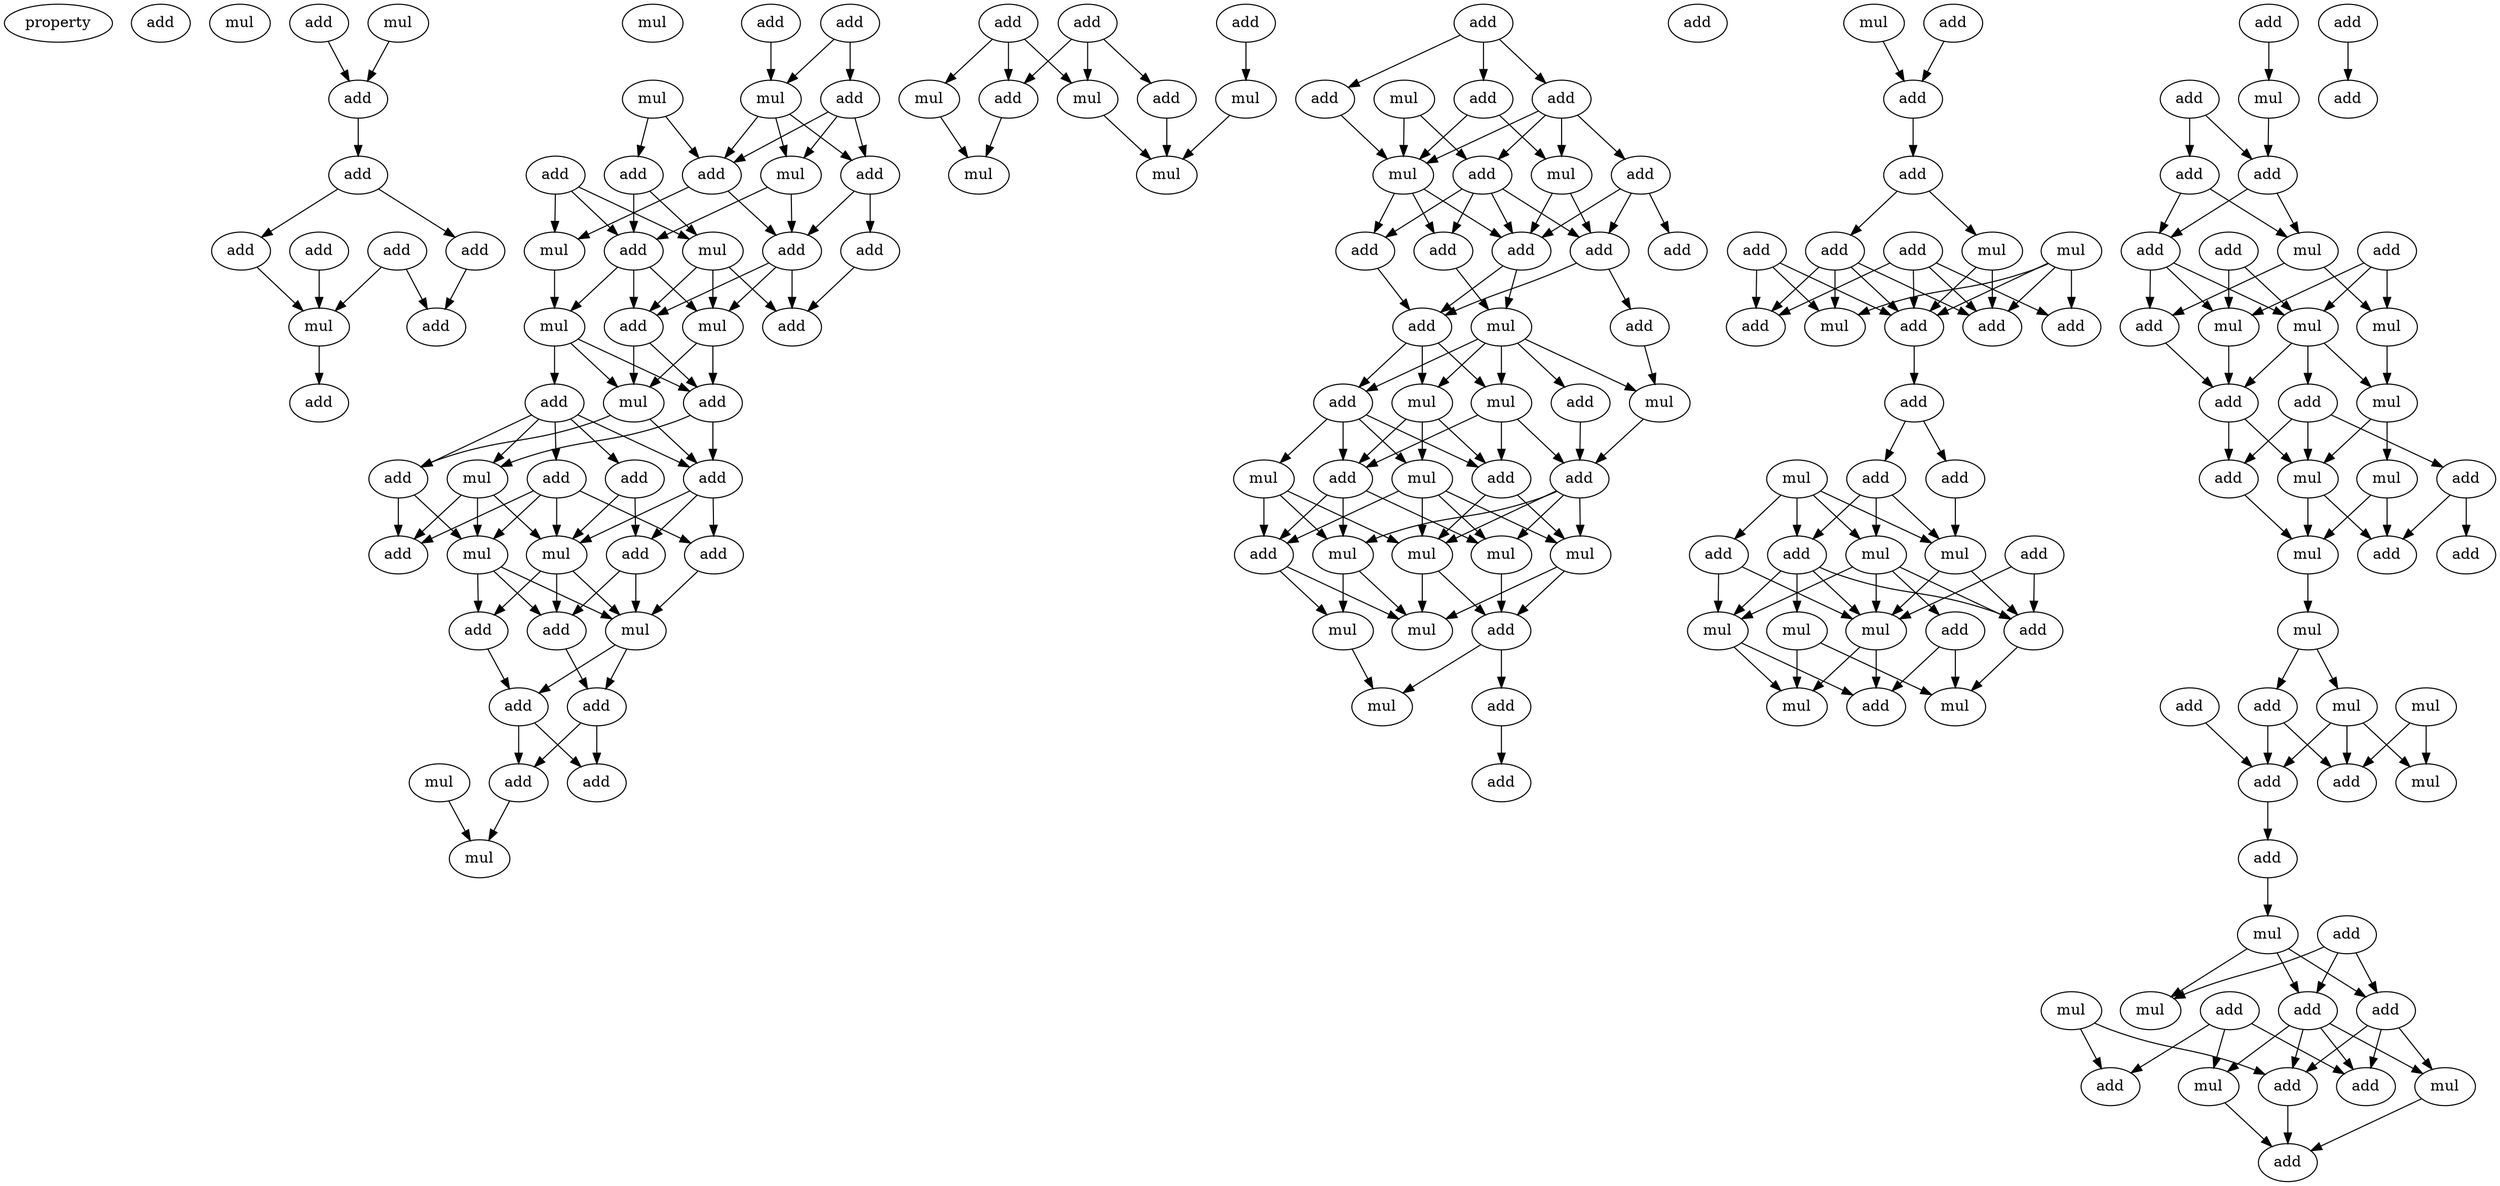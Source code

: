 digraph {
    node [fontcolor=black]
    property [mul=2,lf=1.4]
    0 [ label = add ];
    1 [ label = mul ];
    2 [ label = add ];
    3 [ label = mul ];
    4 [ label = add ];
    5 [ label = add ];
    6 [ label = add ];
    7 [ label = mul ];
    8 [ label = add ];
    9 [ label = add ];
    10 [ label = add ];
    11 [ label = add ];
    12 [ label = mul ];
    13 [ label = add ];
    14 [ label = add ];
    15 [ label = add ];
    16 [ label = mul ];
    17 [ label = add ];
    18 [ label = mul ];
    19 [ label = add ];
    20 [ label = add ];
    21 [ label = mul ];
    22 [ label = add ];
    23 [ label = add ];
    24 [ label = add ];
    25 [ label = mul ];
    26 [ label = mul ];
    27 [ label = add ];
    28 [ label = add ];
    29 [ label = mul ];
    30 [ label = add ];
    31 [ label = add ];
    32 [ label = mul ];
    33 [ label = add ];
    34 [ label = add ];
    35 [ label = mul ];
    36 [ label = add ];
    37 [ label = mul ];
    38 [ label = add ];
    39 [ label = add ];
    40 [ label = add ];
    41 [ label = mul ];
    42 [ label = add ];
    43 [ label = mul ];
    44 [ label = add ];
    45 [ label = add ];
    46 [ label = add ];
    47 [ label = add ];
    48 [ label = mul ];
    49 [ label = add ];
    50 [ label = add ];
    51 [ label = add ];
    52 [ label = mul ];
    53 [ label = add ];
    54 [ label = mul ];
    55 [ label = add ];
    56 [ label = add ];
    57 [ label = add ];
    58 [ label = add ];
    59 [ label = mul ];
    60 [ label = add ];
    61 [ label = mul ];
    62 [ label = mul ];
    63 [ label = mul ];
    64 [ label = mul ];
    65 [ label = add ];
    66 [ label = add ];
    67 [ label = mul ];
    68 [ label = add ];
    69 [ label = add ];
    70 [ label = mul ];
    71 [ label = add ];
    72 [ label = add ];
    73 [ label = mul ];
    74 [ label = add ];
    75 [ label = add ];
    76 [ label = add ];
    77 [ label = add ];
    78 [ label = add ];
    79 [ label = add ];
    80 [ label = add ];
    81 [ label = mul ];
    82 [ label = mul ];
    83 [ label = mul ];
    84 [ label = add ];
    85 [ label = add ];
    86 [ label = mul ];
    87 [ label = add ];
    88 [ label = add ];
    89 [ label = add ];
    90 [ label = mul ];
    91 [ label = mul ];
    92 [ label = mul ];
    93 [ label = mul ];
    94 [ label = mul ];
    95 [ label = add ];
    96 [ label = mul ];
    97 [ label = add ];
    98 [ label = mul ];
    99 [ label = mul ];
    100 [ label = mul ];
    101 [ label = add ];
    102 [ label = add ];
    103 [ label = add ];
    104 [ label = mul ];
    105 [ label = add ];
    106 [ label = add ];
    107 [ label = add ];
    108 [ label = add ];
    109 [ label = add ];
    110 [ label = mul ];
    111 [ label = add ];
    112 [ label = mul ];
    113 [ label = add ];
    114 [ label = add ];
    115 [ label = add ];
    116 [ label = add ];
    117 [ label = mul ];
    118 [ label = add ];
    119 [ label = add ];
    120 [ label = mul ];
    121 [ label = add ];
    122 [ label = mul ];
    123 [ label = mul ];
    124 [ label = add ];
    125 [ label = add ];
    126 [ label = add ];
    127 [ label = mul ];
    128 [ label = add ];
    129 [ label = mul ];
    130 [ label = mul ];
    131 [ label = add ];
    132 [ label = mul ];
    133 [ label = add ];
    134 [ label = mul ];
    135 [ label = add ];
    136 [ label = mul ];
    137 [ label = add ];
    138 [ label = add ];
    139 [ label = add ];
    140 [ label = add ];
    141 [ label = add ];
    142 [ label = mul ];
    143 [ label = add ];
    144 [ label = add ];
    145 [ label = mul ];
    146 [ label = mul ];
    147 [ label = mul ];
    148 [ label = add ];
    149 [ label = mul ];
    150 [ label = add ];
    151 [ label = add ];
    152 [ label = add ];
    153 [ label = mul ];
    154 [ label = mul ];
    155 [ label = add ];
    156 [ label = mul ];
    157 [ label = add ];
    158 [ label = mul ];
    159 [ label = add ];
    160 [ label = add ];
    161 [ label = mul ];
    162 [ label = add ];
    163 [ label = mul ];
    164 [ label = add ];
    165 [ label = mul ];
    166 [ label = add ];
    167 [ label = add ];
    168 [ label = add ];
    169 [ label = mul ];
    170 [ label = add ];
    171 [ label = add ];
    172 [ label = mul ];
    173 [ label = add ];
    174 [ label = add ];
    175 [ label = mul ];
    176 [ label = add ];
    177 [ label = add ];
    178 [ label = mul ];
    179 [ label = mul ];
    180 [ label = add ];
    181 [ label = add ];
    2 -> 4 [ name = 0 ];
    3 -> 4 [ name = 1 ];
    4 -> 5 [ name = 2 ];
    5 -> 8 [ name = 3 ];
    5 -> 9 [ name = 4 ];
    6 -> 11 [ name = 5 ];
    6 -> 12 [ name = 6 ];
    8 -> 12 [ name = 7 ];
    9 -> 11 [ name = 8 ];
    10 -> 12 [ name = 9 ];
    12 -> 14 [ name = 10 ];
    13 -> 16 [ name = 11 ];
    13 -> 17 [ name = 12 ];
    15 -> 16 [ name = 13 ];
    16 -> 20 [ name = 14 ];
    16 -> 21 [ name = 15 ];
    16 -> 23 [ name = 16 ];
    17 -> 20 [ name = 17 ];
    17 -> 21 [ name = 18 ];
    17 -> 23 [ name = 19 ];
    18 -> 19 [ name = 20 ];
    18 -> 23 [ name = 21 ];
    19 -> 24 [ name = 22 ];
    19 -> 26 [ name = 23 ];
    20 -> 27 [ name = 24 ];
    20 -> 28 [ name = 25 ];
    21 -> 24 [ name = 26 ];
    21 -> 28 [ name = 27 ];
    22 -> 24 [ name = 28 ];
    22 -> 25 [ name = 29 ];
    22 -> 26 [ name = 30 ];
    23 -> 25 [ name = 31 ];
    23 -> 28 [ name = 32 ];
    24 -> 29 [ name = 33 ];
    24 -> 31 [ name = 34 ];
    24 -> 32 [ name = 35 ];
    25 -> 32 [ name = 36 ];
    26 -> 29 [ name = 37 ];
    26 -> 30 [ name = 38 ];
    26 -> 31 [ name = 39 ];
    27 -> 30 [ name = 40 ];
    28 -> 29 [ name = 41 ];
    28 -> 30 [ name = 42 ];
    28 -> 31 [ name = 43 ];
    29 -> 33 [ name = 44 ];
    29 -> 35 [ name = 45 ];
    31 -> 33 [ name = 46 ];
    31 -> 35 [ name = 47 ];
    32 -> 33 [ name = 48 ];
    32 -> 34 [ name = 49 ];
    32 -> 35 [ name = 50 ];
    33 -> 37 [ name = 51 ];
    33 -> 38 [ name = 52 ];
    34 -> 36 [ name = 53 ];
    34 -> 37 [ name = 54 ];
    34 -> 38 [ name = 55 ];
    34 -> 39 [ name = 56 ];
    34 -> 40 [ name = 57 ];
    35 -> 38 [ name = 58 ];
    35 -> 40 [ name = 59 ];
    36 -> 41 [ name = 60 ];
    36 -> 42 [ name = 61 ];
    37 -> 41 [ name = 62 ];
    37 -> 43 [ name = 63 ];
    37 -> 44 [ name = 64 ];
    38 -> 41 [ name = 65 ];
    38 -> 42 [ name = 66 ];
    38 -> 45 [ name = 67 ];
    39 -> 41 [ name = 68 ];
    39 -> 43 [ name = 69 ];
    39 -> 44 [ name = 70 ];
    39 -> 45 [ name = 71 ];
    40 -> 43 [ name = 72 ];
    40 -> 44 [ name = 73 ];
    41 -> 46 [ name = 74 ];
    41 -> 47 [ name = 75 ];
    41 -> 48 [ name = 76 ];
    42 -> 47 [ name = 77 ];
    42 -> 48 [ name = 78 ];
    43 -> 46 [ name = 79 ];
    43 -> 47 [ name = 80 ];
    43 -> 48 [ name = 81 ];
    45 -> 48 [ name = 82 ];
    46 -> 50 [ name = 83 ];
    47 -> 49 [ name = 84 ];
    48 -> 49 [ name = 85 ];
    48 -> 50 [ name = 86 ];
    49 -> 51 [ name = 87 ];
    49 -> 53 [ name = 88 ];
    50 -> 51 [ name = 89 ];
    50 -> 53 [ name = 90 ];
    51 -> 54 [ name = 91 ];
    52 -> 54 [ name = 92 ];
    55 -> 58 [ name = 93 ];
    55 -> 59 [ name = 94 ];
    55 -> 61 [ name = 95 ];
    56 -> 62 [ name = 96 ];
    57 -> 58 [ name = 97 ];
    57 -> 60 [ name = 98 ];
    57 -> 61 [ name = 99 ];
    58 -> 63 [ name = 100 ];
    59 -> 63 [ name = 101 ];
    60 -> 64 [ name = 102 ];
    61 -> 64 [ name = 103 ];
    62 -> 64 [ name = 104 ];
    65 -> 66 [ name = 105 ];
    65 -> 68 [ name = 106 ];
    65 -> 69 [ name = 107 ];
    66 -> 70 [ name = 108 ];
    66 -> 73 [ name = 109 ];
    67 -> 70 [ name = 110 ];
    67 -> 72 [ name = 111 ];
    68 -> 70 [ name = 112 ];
    68 -> 71 [ name = 113 ];
    68 -> 72 [ name = 114 ];
    68 -> 73 [ name = 115 ];
    69 -> 70 [ name = 116 ];
    70 -> 74 [ name = 117 ];
    70 -> 77 [ name = 118 ];
    70 -> 78 [ name = 119 ];
    71 -> 74 [ name = 120 ];
    71 -> 75 [ name = 121 ];
    71 -> 76 [ name = 122 ];
    72 -> 74 [ name = 123 ];
    72 -> 76 [ name = 124 ];
    72 -> 77 [ name = 125 ];
    72 -> 78 [ name = 126 ];
    73 -> 74 [ name = 127 ];
    73 -> 76 [ name = 128 ];
    74 -> 79 [ name = 129 ];
    74 -> 81 [ name = 130 ];
    76 -> 79 [ name = 131 ];
    76 -> 80 [ name = 132 ];
    77 -> 81 [ name = 133 ];
    78 -> 79 [ name = 134 ];
    79 -> 82 [ name = 135 ];
    79 -> 85 [ name = 136 ];
    79 -> 86 [ name = 137 ];
    80 -> 83 [ name = 138 ];
    81 -> 82 [ name = 139 ];
    81 -> 83 [ name = 140 ];
    81 -> 84 [ name = 141 ];
    81 -> 85 [ name = 142 ];
    81 -> 86 [ name = 143 ];
    82 -> 87 [ name = 144 ];
    82 -> 88 [ name = 145 ];
    82 -> 89 [ name = 146 ];
    83 -> 88 [ name = 147 ];
    84 -> 88 [ name = 148 ];
    85 -> 87 [ name = 149 ];
    85 -> 89 [ name = 150 ];
    85 -> 90 [ name = 151 ];
    85 -> 91 [ name = 152 ];
    86 -> 87 [ name = 153 ];
    86 -> 89 [ name = 154 ];
    86 -> 90 [ name = 155 ];
    87 -> 92 [ name = 156 ];
    87 -> 96 [ name = 157 ];
    88 -> 92 [ name = 158 ];
    88 -> 93 [ name = 159 ];
    88 -> 94 [ name = 160 ];
    88 -> 96 [ name = 161 ];
    89 -> 93 [ name = 162 ];
    89 -> 94 [ name = 163 ];
    89 -> 95 [ name = 164 ];
    90 -> 92 [ name = 165 ];
    90 -> 93 [ name = 166 ];
    90 -> 95 [ name = 167 ];
    90 -> 96 [ name = 168 ];
    91 -> 94 [ name = 169 ];
    91 -> 95 [ name = 170 ];
    91 -> 96 [ name = 171 ];
    92 -> 97 [ name = 172 ];
    92 -> 98 [ name = 173 ];
    93 -> 97 [ name = 174 ];
    94 -> 98 [ name = 175 ];
    94 -> 99 [ name = 176 ];
    95 -> 98 [ name = 177 ];
    95 -> 99 [ name = 178 ];
    96 -> 97 [ name = 179 ];
    96 -> 98 [ name = 180 ];
    97 -> 100 [ name = 181 ];
    97 -> 101 [ name = 182 ];
    99 -> 100 [ name = 183 ];
    101 -> 102 [ name = 184 ];
    104 -> 106 [ name = 185 ];
    105 -> 106 [ name = 186 ];
    106 -> 107 [ name = 187 ];
    107 -> 108 [ name = 188 ];
    107 -> 110 [ name = 189 ];
    108 -> 113 [ name = 190 ];
    108 -> 114 [ name = 191 ];
    108 -> 115 [ name = 192 ];
    108 -> 117 [ name = 193 ];
    109 -> 113 [ name = 194 ];
    109 -> 114 [ name = 195 ];
    109 -> 117 [ name = 196 ];
    110 -> 114 [ name = 197 ];
    110 -> 115 [ name = 198 ];
    111 -> 113 [ name = 199 ];
    111 -> 114 [ name = 200 ];
    111 -> 115 [ name = 201 ];
    111 -> 116 [ name = 202 ];
    112 -> 114 [ name = 203 ];
    112 -> 115 [ name = 204 ];
    112 -> 116 [ name = 205 ];
    112 -> 117 [ name = 206 ];
    114 -> 118 [ name = 207 ];
    118 -> 119 [ name = 208 ];
    118 -> 121 [ name = 209 ];
    119 -> 122 [ name = 210 ];
    119 -> 123 [ name = 211 ];
    119 -> 125 [ name = 212 ];
    120 -> 122 [ name = 213 ];
    120 -> 123 [ name = 214 ];
    120 -> 125 [ name = 215 ];
    120 -> 126 [ name = 216 ];
    121 -> 123 [ name = 217 ];
    122 -> 127 [ name = 218 ];
    122 -> 128 [ name = 219 ];
    122 -> 129 [ name = 220 ];
    122 -> 131 [ name = 221 ];
    123 -> 128 [ name = 222 ];
    123 -> 129 [ name = 223 ];
    124 -> 128 [ name = 224 ];
    124 -> 129 [ name = 225 ];
    125 -> 127 [ name = 226 ];
    125 -> 128 [ name = 227 ];
    125 -> 129 [ name = 228 ];
    125 -> 130 [ name = 229 ];
    126 -> 127 [ name = 230 ];
    126 -> 129 [ name = 231 ];
    127 -> 132 [ name = 232 ];
    127 -> 133 [ name = 233 ];
    128 -> 134 [ name = 234 ];
    129 -> 132 [ name = 235 ];
    129 -> 133 [ name = 236 ];
    130 -> 132 [ name = 237 ];
    130 -> 134 [ name = 238 ];
    131 -> 133 [ name = 239 ];
    131 -> 134 [ name = 240 ];
    135 -> 136 [ name = 241 ];
    136 -> 139 [ name = 242 ];
    137 -> 138 [ name = 243 ];
    137 -> 139 [ name = 244 ];
    138 -> 142 [ name = 245 ];
    138 -> 143 [ name = 246 ];
    139 -> 142 [ name = 247 ];
    139 -> 143 [ name = 248 ];
    140 -> 145 [ name = 249 ];
    140 -> 146 [ name = 250 ];
    140 -> 147 [ name = 251 ];
    141 -> 145 [ name = 252 ];
    141 -> 147 [ name = 253 ];
    142 -> 144 [ name = 254 ];
    142 -> 146 [ name = 255 ];
    143 -> 144 [ name = 256 ];
    143 -> 145 [ name = 257 ];
    143 -> 147 [ name = 258 ];
    144 -> 148 [ name = 259 ];
    145 -> 148 [ name = 260 ];
    145 -> 149 [ name = 261 ];
    145 -> 150 [ name = 262 ];
    146 -> 149 [ name = 263 ];
    147 -> 148 [ name = 264 ];
    148 -> 152 [ name = 265 ];
    148 -> 153 [ name = 266 ];
    149 -> 153 [ name = 267 ];
    149 -> 154 [ name = 268 ];
    150 -> 151 [ name = 269 ];
    150 -> 152 [ name = 270 ];
    150 -> 153 [ name = 271 ];
    151 -> 155 [ name = 272 ];
    151 -> 157 [ name = 273 ];
    152 -> 156 [ name = 274 ];
    153 -> 155 [ name = 275 ];
    153 -> 156 [ name = 276 ];
    154 -> 155 [ name = 277 ];
    154 -> 156 [ name = 278 ];
    156 -> 158 [ name = 279 ];
    158 -> 162 [ name = 280 ];
    158 -> 163 [ name = 281 ];
    159 -> 166 [ name = 282 ];
    160 -> 164 [ name = 283 ];
    161 -> 165 [ name = 284 ];
    161 -> 167 [ name = 285 ];
    162 -> 164 [ name = 286 ];
    162 -> 167 [ name = 287 ];
    163 -> 164 [ name = 288 ];
    163 -> 165 [ name = 289 ];
    163 -> 167 [ name = 290 ];
    164 -> 168 [ name = 291 ];
    168 -> 169 [ name = 292 ];
    169 -> 171 [ name = 293 ];
    169 -> 172 [ name = 294 ];
    169 -> 173 [ name = 295 ];
    170 -> 171 [ name = 296 ];
    170 -> 172 [ name = 297 ];
    170 -> 173 [ name = 298 ];
    171 -> 176 [ name = 299 ];
    171 -> 177 [ name = 300 ];
    171 -> 178 [ name = 301 ];
    173 -> 176 [ name = 302 ];
    173 -> 177 [ name = 303 ];
    173 -> 178 [ name = 304 ];
    173 -> 179 [ name = 305 ];
    174 -> 176 [ name = 306 ];
    174 -> 179 [ name = 307 ];
    174 -> 180 [ name = 308 ];
    175 -> 177 [ name = 309 ];
    175 -> 180 [ name = 310 ];
    177 -> 181 [ name = 311 ];
    178 -> 181 [ name = 312 ];
    179 -> 181 [ name = 313 ];
}
